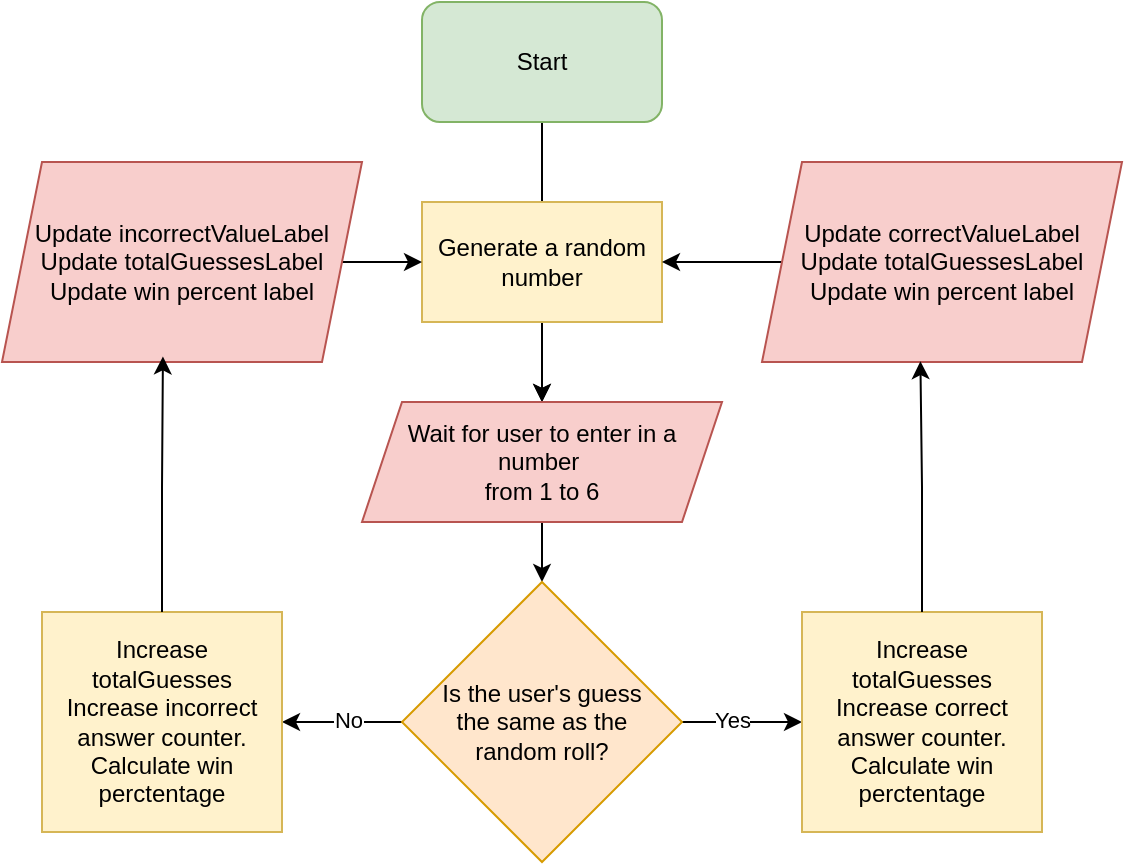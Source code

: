 <mxfile version="24.2.5" type="github">
  <diagram name="Page-1" id="Msz-cd814kh6OnqAU00_">
    <mxGraphModel dx="1320" dy="902" grid="1" gridSize="10" guides="1" tooltips="1" connect="1" arrows="1" fold="1" page="1" pageScale="1" pageWidth="850" pageHeight="1100" math="0" shadow="0">
      <root>
        <mxCell id="0" />
        <mxCell id="1" parent="0" />
        <mxCell id="aKXDSLKAKzX5VBDTXgsx-4" value="" style="edgeStyle=orthogonalEdgeStyle;rounded=0;orthogonalLoop=1;jettySize=auto;html=1;" edge="1" parent="1" source="aKXDSLKAKzX5VBDTXgsx-1" target="aKXDSLKAKzX5VBDTXgsx-3">
          <mxGeometry relative="1" as="geometry" />
        </mxCell>
        <mxCell id="aKXDSLKAKzX5VBDTXgsx-1" value="Start" style="rounded=1;whiteSpace=wrap;html=1;fillColor=#d5e8d4;strokeColor=#82b366;" vertex="1" parent="1">
          <mxGeometry x="320" y="80" width="120" height="60" as="geometry" />
        </mxCell>
        <mxCell id="aKXDSLKAKzX5VBDTXgsx-5" value="" style="edgeStyle=orthogonalEdgeStyle;rounded=0;orthogonalLoop=1;jettySize=auto;html=1;" edge="1" parent="1" source="aKXDSLKAKzX5VBDTXgsx-2" target="aKXDSLKAKzX5VBDTXgsx-3">
          <mxGeometry relative="1" as="geometry" />
        </mxCell>
        <mxCell id="aKXDSLKAKzX5VBDTXgsx-2" value="Generate a random number" style="rounded=0;whiteSpace=wrap;html=1;fillColor=#fff2cc;strokeColor=#d6b656;" vertex="1" parent="1">
          <mxGeometry x="320" y="180" width="120" height="60" as="geometry" />
        </mxCell>
        <mxCell id="aKXDSLKAKzX5VBDTXgsx-14" value="" style="edgeStyle=orthogonalEdgeStyle;rounded=0;orthogonalLoop=1;jettySize=auto;html=1;" edge="1" parent="1" source="aKXDSLKAKzX5VBDTXgsx-3" target="aKXDSLKAKzX5VBDTXgsx-6">
          <mxGeometry relative="1" as="geometry" />
        </mxCell>
        <mxCell id="aKXDSLKAKzX5VBDTXgsx-3" value="Wait for user to enter in a number&amp;nbsp;&lt;div&gt;from 1 to 6&lt;/div&gt;" style="shape=parallelogram;perimeter=parallelogramPerimeter;whiteSpace=wrap;html=1;fixedSize=1;fillColor=#f8cecc;strokeColor=#b85450;" vertex="1" parent="1">
          <mxGeometry x="290" y="280" width="180" height="60" as="geometry" />
        </mxCell>
        <mxCell id="aKXDSLKAKzX5VBDTXgsx-8" value="" style="edgeStyle=orthogonalEdgeStyle;rounded=0;orthogonalLoop=1;jettySize=auto;html=1;" edge="1" parent="1" source="aKXDSLKAKzX5VBDTXgsx-6" target="aKXDSLKAKzX5VBDTXgsx-7">
          <mxGeometry relative="1" as="geometry" />
        </mxCell>
        <mxCell id="aKXDSLKAKzX5VBDTXgsx-9" value="No" style="edgeLabel;html=1;align=center;verticalAlign=middle;resizable=0;points=[];" vertex="1" connectable="0" parent="aKXDSLKAKzX5VBDTXgsx-8">
          <mxGeometry x="-0.1" y="-1" relative="1" as="geometry">
            <mxPoint as="offset" />
          </mxGeometry>
        </mxCell>
        <mxCell id="aKXDSLKAKzX5VBDTXgsx-17" value="" style="edgeStyle=orthogonalEdgeStyle;rounded=0;orthogonalLoop=1;jettySize=auto;html=1;" edge="1" parent="1" source="aKXDSLKAKzX5VBDTXgsx-6" target="aKXDSLKAKzX5VBDTXgsx-16">
          <mxGeometry relative="1" as="geometry" />
        </mxCell>
        <mxCell id="aKXDSLKAKzX5VBDTXgsx-18" value="Yes" style="edgeLabel;html=1;align=center;verticalAlign=middle;resizable=0;points=[];" vertex="1" connectable="0" parent="aKXDSLKAKzX5VBDTXgsx-17">
          <mxGeometry x="-0.173" y="1" relative="1" as="geometry">
            <mxPoint as="offset" />
          </mxGeometry>
        </mxCell>
        <mxCell id="aKXDSLKAKzX5VBDTXgsx-6" value="Is the user&#39;s guess&lt;div&gt;the same as the&lt;/div&gt;&lt;div&gt;random roll?&lt;/div&gt;" style="rhombus;whiteSpace=wrap;html=1;fillColor=#ffe6cc;strokeColor=#d79b00;" vertex="1" parent="1">
          <mxGeometry x="310" y="370" width="140" height="140" as="geometry" />
        </mxCell>
        <mxCell id="aKXDSLKAKzX5VBDTXgsx-7" value="&lt;div&gt;Increase totalGuesses&lt;/div&gt;Increase incorrect answer counter.&lt;div&gt;Calculate win perctentage&lt;/div&gt;" style="rounded=0;whiteSpace=wrap;html=1;fillColor=#fff2cc;strokeColor=#d6b656;" vertex="1" parent="1">
          <mxGeometry x="130" y="385" width="120" height="110" as="geometry" />
        </mxCell>
        <mxCell id="aKXDSLKAKzX5VBDTXgsx-16" value="&lt;div&gt;Increase totalGuesses&lt;/div&gt;Increase correct answer counter.&lt;div&gt;Calculate win perctentage&lt;/div&gt;" style="rounded=0;whiteSpace=wrap;html=1;fillColor=#fff2cc;strokeColor=#d6b656;" vertex="1" parent="1">
          <mxGeometry x="510" y="385" width="120" height="110" as="geometry" />
        </mxCell>
        <mxCell id="aKXDSLKAKzX5VBDTXgsx-23" value="" style="edgeStyle=orthogonalEdgeStyle;rounded=0;orthogonalLoop=1;jettySize=auto;html=1;" edge="1" parent="1" source="aKXDSLKAKzX5VBDTXgsx-22" target="aKXDSLKAKzX5VBDTXgsx-2">
          <mxGeometry relative="1" as="geometry" />
        </mxCell>
        <mxCell id="aKXDSLKAKzX5VBDTXgsx-22" value="Update correctValueLabel&lt;div&gt;Update totalGuessesLabel&lt;/div&gt;&lt;div&gt;Update win percent label&lt;/div&gt;" style="shape=parallelogram;perimeter=parallelogramPerimeter;whiteSpace=wrap;html=1;fixedSize=1;fillColor=#f8cecc;strokeColor=#b85450;" vertex="1" parent="1">
          <mxGeometry x="490" y="160" width="180" height="100" as="geometry" />
        </mxCell>
        <mxCell id="aKXDSLKAKzX5VBDTXgsx-24" style="edgeStyle=orthogonalEdgeStyle;rounded=0;orthogonalLoop=1;jettySize=auto;html=1;exitX=0.5;exitY=0;exitDx=0;exitDy=0;entryX=0.44;entryY=0.996;entryDx=0;entryDy=0;entryPerimeter=0;" edge="1" parent="1" source="aKXDSLKAKzX5VBDTXgsx-16" target="aKXDSLKAKzX5VBDTXgsx-22">
          <mxGeometry relative="1" as="geometry" />
        </mxCell>
        <mxCell id="aKXDSLKAKzX5VBDTXgsx-28" value="" style="edgeStyle=orthogonalEdgeStyle;rounded=0;orthogonalLoop=1;jettySize=auto;html=1;" edge="1" parent="1" source="aKXDSLKAKzX5VBDTXgsx-26" target="aKXDSLKAKzX5VBDTXgsx-2">
          <mxGeometry relative="1" as="geometry" />
        </mxCell>
        <mxCell id="aKXDSLKAKzX5VBDTXgsx-26" value="Update incorrectValueLabel&lt;div&gt;Update totalGuessesLabel&lt;/div&gt;&lt;div&gt;Update win percent label&lt;/div&gt;" style="shape=parallelogram;perimeter=parallelogramPerimeter;whiteSpace=wrap;html=1;fixedSize=1;fillColor=#f8cecc;strokeColor=#b85450;" vertex="1" parent="1">
          <mxGeometry x="110" y="160" width="180" height="100" as="geometry" />
        </mxCell>
        <mxCell id="aKXDSLKAKzX5VBDTXgsx-27" style="edgeStyle=orthogonalEdgeStyle;rounded=0;orthogonalLoop=1;jettySize=auto;html=1;exitX=0.5;exitY=0;exitDx=0;exitDy=0;entryX=0.447;entryY=0.972;entryDx=0;entryDy=0;entryPerimeter=0;" edge="1" parent="1" source="aKXDSLKAKzX5VBDTXgsx-7" target="aKXDSLKAKzX5VBDTXgsx-26">
          <mxGeometry relative="1" as="geometry" />
        </mxCell>
      </root>
    </mxGraphModel>
  </diagram>
</mxfile>
